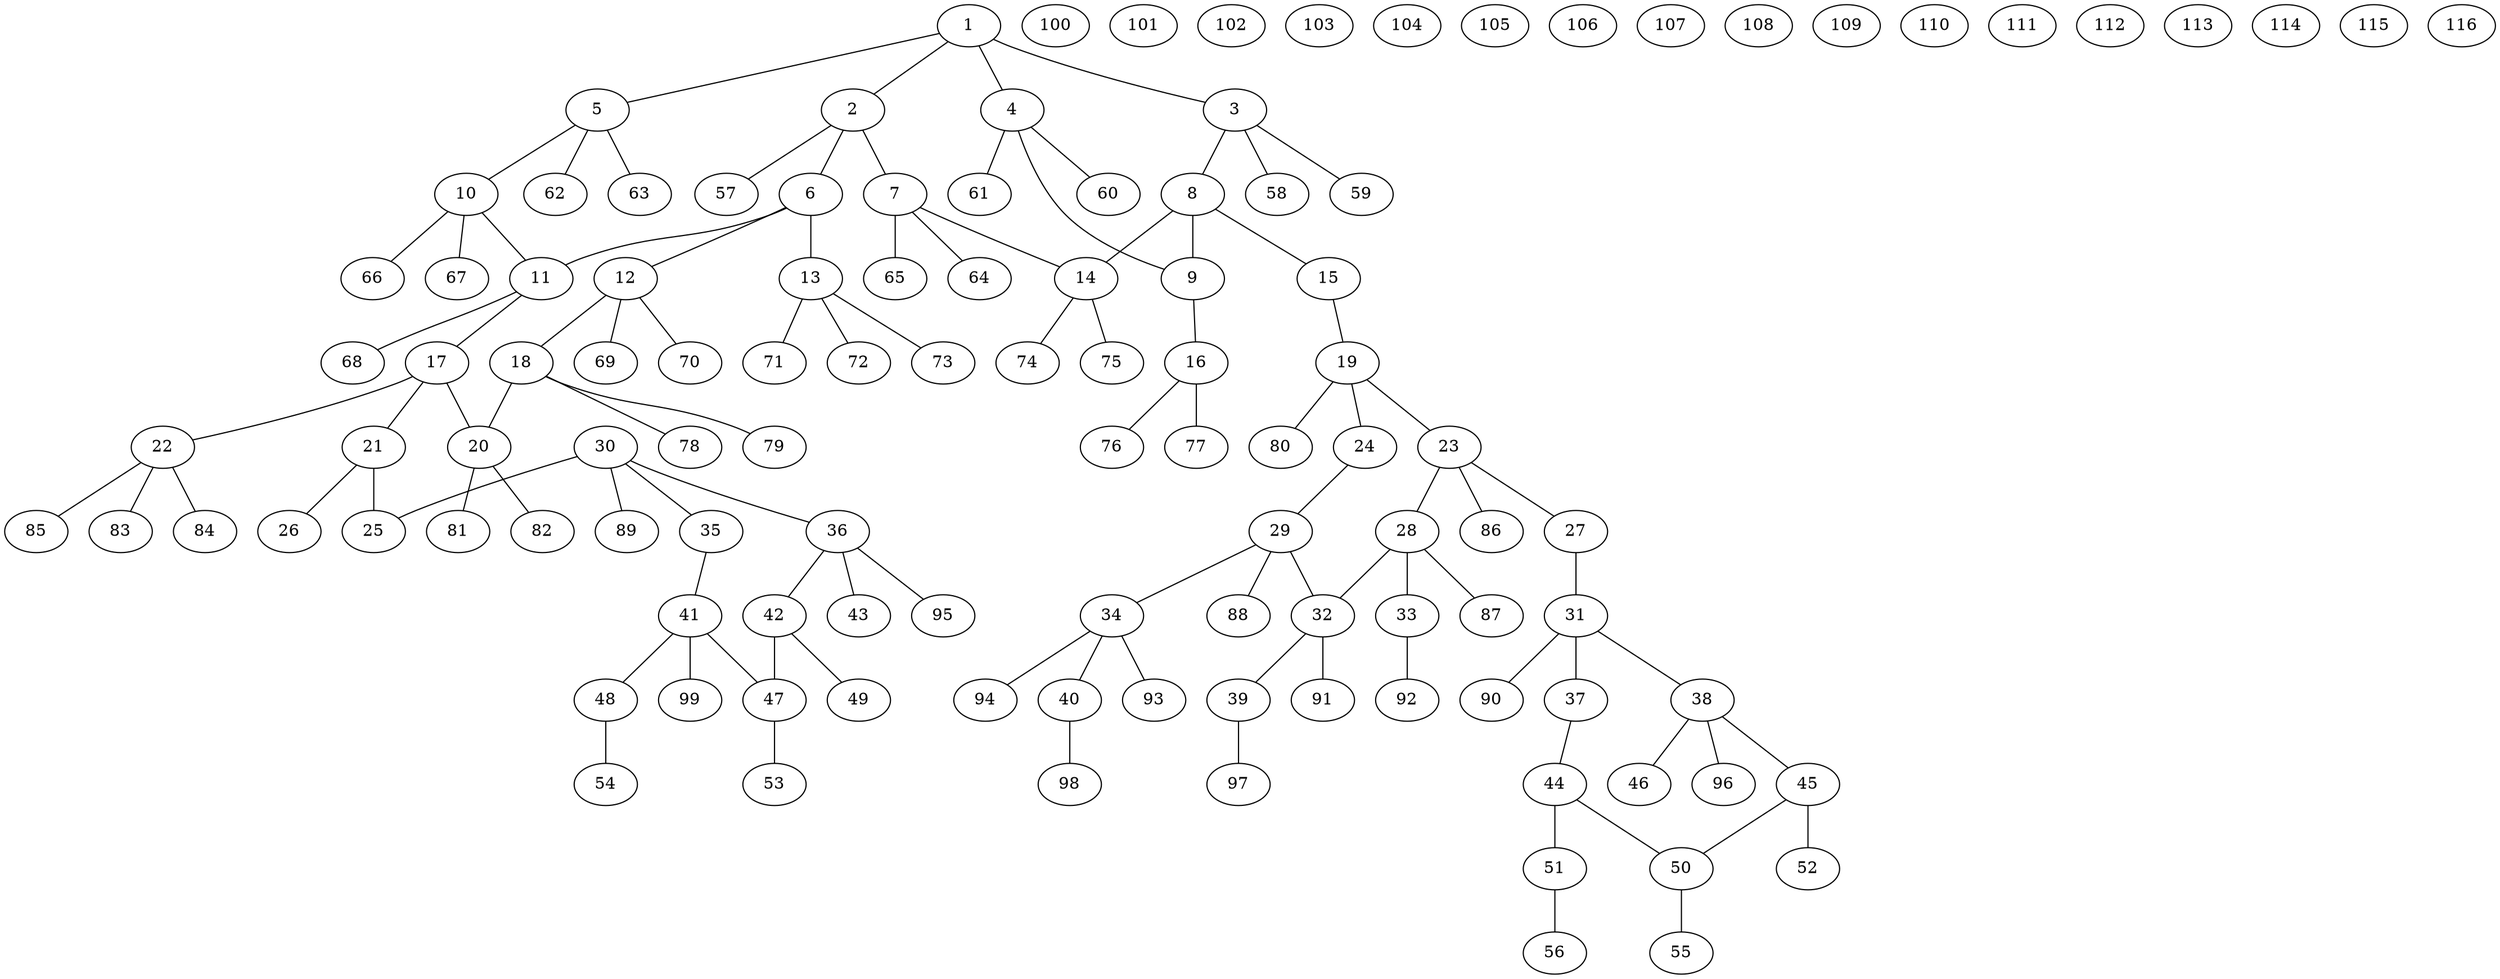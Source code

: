 graph molecule_2941 {
	1	 [chem=C];
	2	 [chem=C];
	1 -- 2	 [valence=1];
	3	 [chem=C];
	1 -- 3	 [valence=1];
	4	 [chem=C];
	1 -- 4	 [valence=1];
	5	 [chem=C];
	1 -- 5	 [valence=1];
	6	 [chem=C];
	2 -- 6	 [valence=1];
	7	 [chem=C];
	2 -- 7	 [valence=1];
	57	 [chem=H];
	2 -- 57	 [valence=1];
	8	 [chem=C];
	3 -- 8	 [valence=1];
	58	 [chem=H];
	3 -- 58	 [valence=1];
	59	 [chem=H];
	3 -- 59	 [valence=1];
	9	 [chem=C];
	4 -- 9	 [valence=1];
	60	 [chem=H];
	4 -- 60	 [valence=1];
	61	 [chem=H];
	4 -- 61	 [valence=1];
	10	 [chem=C];
	5 -- 10	 [valence=1];
	62	 [chem=H];
	5 -- 62	 [valence=1];
	63	 [chem=H];
	5 -- 63	 [valence=1];
	11	 [chem=C];
	6 -- 11	 [valence=1];
	12	 [chem=C];
	6 -- 12	 [valence=1];
	13	 [chem=C];
	6 -- 13	 [valence=1];
	14	 [chem=C];
	7 -- 14	 [valence=1];
	64	 [chem=H];
	7 -- 64	 [valence=1];
	65	 [chem=H];
	7 -- 65	 [valence=1];
	8 -- 9	 [valence=1];
	8 -- 14	 [valence=1];
	15	 [chem=O];
	8 -- 15	 [valence=1];
	16	 [chem=C];
	9 -- 16	 [valence=2];
	10 -- 11	 [valence=1];
	66	 [chem=H];
	10 -- 66	 [valence=1];
	67	 [chem=H];
	10 -- 67	 [valence=1];
	17	 [chem=C];
	11 -- 17	 [valence=1];
	68	 [chem=H];
	11 -- 68	 [valence=1];
	18	 [chem=C];
	12 -- 18	 [valence=1];
	69	 [chem=H];
	12 -- 69	 [valence=1];
	70	 [chem=H];
	12 -- 70	 [valence=1];
	71	 [chem=H];
	13 -- 71	 [valence=1];
	72	 [chem=H];
	13 -- 72	 [valence=1];
	73	 [chem=H];
	13 -- 73	 [valence=1];
	74	 [chem=H];
	14 -- 74	 [valence=1];
	75	 [chem=H];
	14 -- 75	 [valence=1];
	19	 [chem=C];
	15 -- 19	 [valence=1];
	76	 [chem=H];
	16 -- 76	 [valence=1];
	77	 [chem=H];
	16 -- 77	 [valence=1];
	20	 [chem=C];
	17 -- 20	 [valence=1];
	21	 [chem=C];
	17 -- 21	 [valence=1];
	22	 [chem=C];
	17 -- 22	 [valence=1];
	18 -- 20	 [valence=1];
	78	 [chem=H];
	18 -- 78	 [valence=1];
	79	 [chem=H];
	18 -- 79	 [valence=1];
	23	 [chem=C];
	19 -- 23	 [valence=1];
	24	 [chem=O];
	19 -- 24	 [valence=1];
	80	 [chem=H];
	19 -- 80	 [valence=1];
	81	 [chem=H];
	20 -- 81	 [valence=1];
	82	 [chem=H];
	20 -- 82	 [valence=1];
	25	 [chem=O];
	21 -- 25	 [valence=1];
	26	 [chem=O];
	21 -- 26	 [valence=2];
	83	 [chem=H];
	22 -- 83	 [valence=1];
	84	 [chem=H];
	22 -- 84	 [valence=1];
	85	 [chem=H];
	22 -- 85	 [valence=1];
	27	 [chem=O];
	23 -- 27	 [valence=1];
	28	 [chem=C];
	23 -- 28	 [valence=1];
	86	 [chem=H];
	23 -- 86	 [valence=1];
	29	 [chem=C];
	24 -- 29	 [valence=1];
	31	 [chem=C];
	27 -- 31	 [valence=1];
	32	 [chem=C];
	28 -- 32	 [valence=1];
	33	 [chem=O];
	28 -- 33	 [valence=1];
	87	 [chem=H];
	28 -- 87	 [valence=1];
	29 -- 32	 [valence=1];
	34	 [chem=C];
	29 -- 34	 [valence=1];
	88	 [chem=H];
	29 -- 88	 [valence=1];
	30	 [chem=C];
	30 -- 25	 [valence=1];
	35	 [chem=O];
	30 -- 35	 [valence=1];
	36	 [chem=C];
	30 -- 36	 [valence=1];
	89	 [chem=H];
	30 -- 89	 [valence=1];
	37	 [chem=O];
	31 -- 37	 [valence=1];
	38	 [chem=C];
	31 -- 38	 [valence=1];
	90	 [chem=H];
	31 -- 90	 [valence=1];
	39	 [chem=O];
	32 -- 39	 [valence=1];
	91	 [chem=H];
	32 -- 91	 [valence=1];
	92	 [chem=H];
	33 -- 92	 [valence=1];
	40	 [chem=O];
	34 -- 40	 [valence=1];
	93	 [chem=H];
	34 -- 93	 [valence=1];
	94	 [chem=H];
	34 -- 94	 [valence=1];
	41	 [chem=C];
	35 -- 41	 [valence=1];
	42	 [chem=C];
	36 -- 42	 [valence=1];
	43	 [chem=O];
	36 -- 43	 [valence=1];
	95	 [chem=H];
	36 -- 95	 [valence=1];
	44	 [chem=C];
	37 -- 44	 [valence=1];
	45	 [chem=C];
	38 -- 45	 [valence=1];
	46	 [chem=O];
	38 -- 46	 [valence=1];
	96	 [chem=H];
	38 -- 96	 [valence=1];
	97	 [chem=H];
	39 -- 97	 [valence=1];
	98	 [chem=H];
	40 -- 98	 [valence=1];
	47	 [chem=C];
	41 -- 47	 [valence=1];
	48	 [chem=C];
	41 -- 48	 [valence=1];
	99	 [chem=H];
	41 -- 99	 [valence=1];
	42 -- 47	 [valence=1];
	49	 [chem=O];
	42 -- 49	 [valence=1];
	50	 [chem=C];
	44 -- 50	 [valence=1];
	51	 [chem=C];
	44 -- 51	 [valence=1];
	45 -- 50	 [valence=1];
	52	 [chem=O];
	45 -- 52	 [valence=1];
	53	 [chem=O];
	47 -- 53	 [valence=1];
	54	 [chem=O];
	48 -- 54	 [valence=1];
	55	 [chem=O];
	50 -- 55	 [valence=1];
	56	 [chem=O];
	51 -- 56	 [valence=1];
	100	 [chem=H];
	101	 [chem=H];
	102	 [chem=H];
	103	 [chem=H];
	104	 [chem=H];
	105	 [chem=H];
	106	 [chem=H];
	107	 [chem=H];
	108	 [chem=H];
	109	 [chem=H];
	110	 [chem=H];
	111	 [chem=H];
	112	 [chem=H];
	113	 [chem=H];
	114	 [chem=H];
	115	 [chem=H];
	116	 [chem=H];
}

